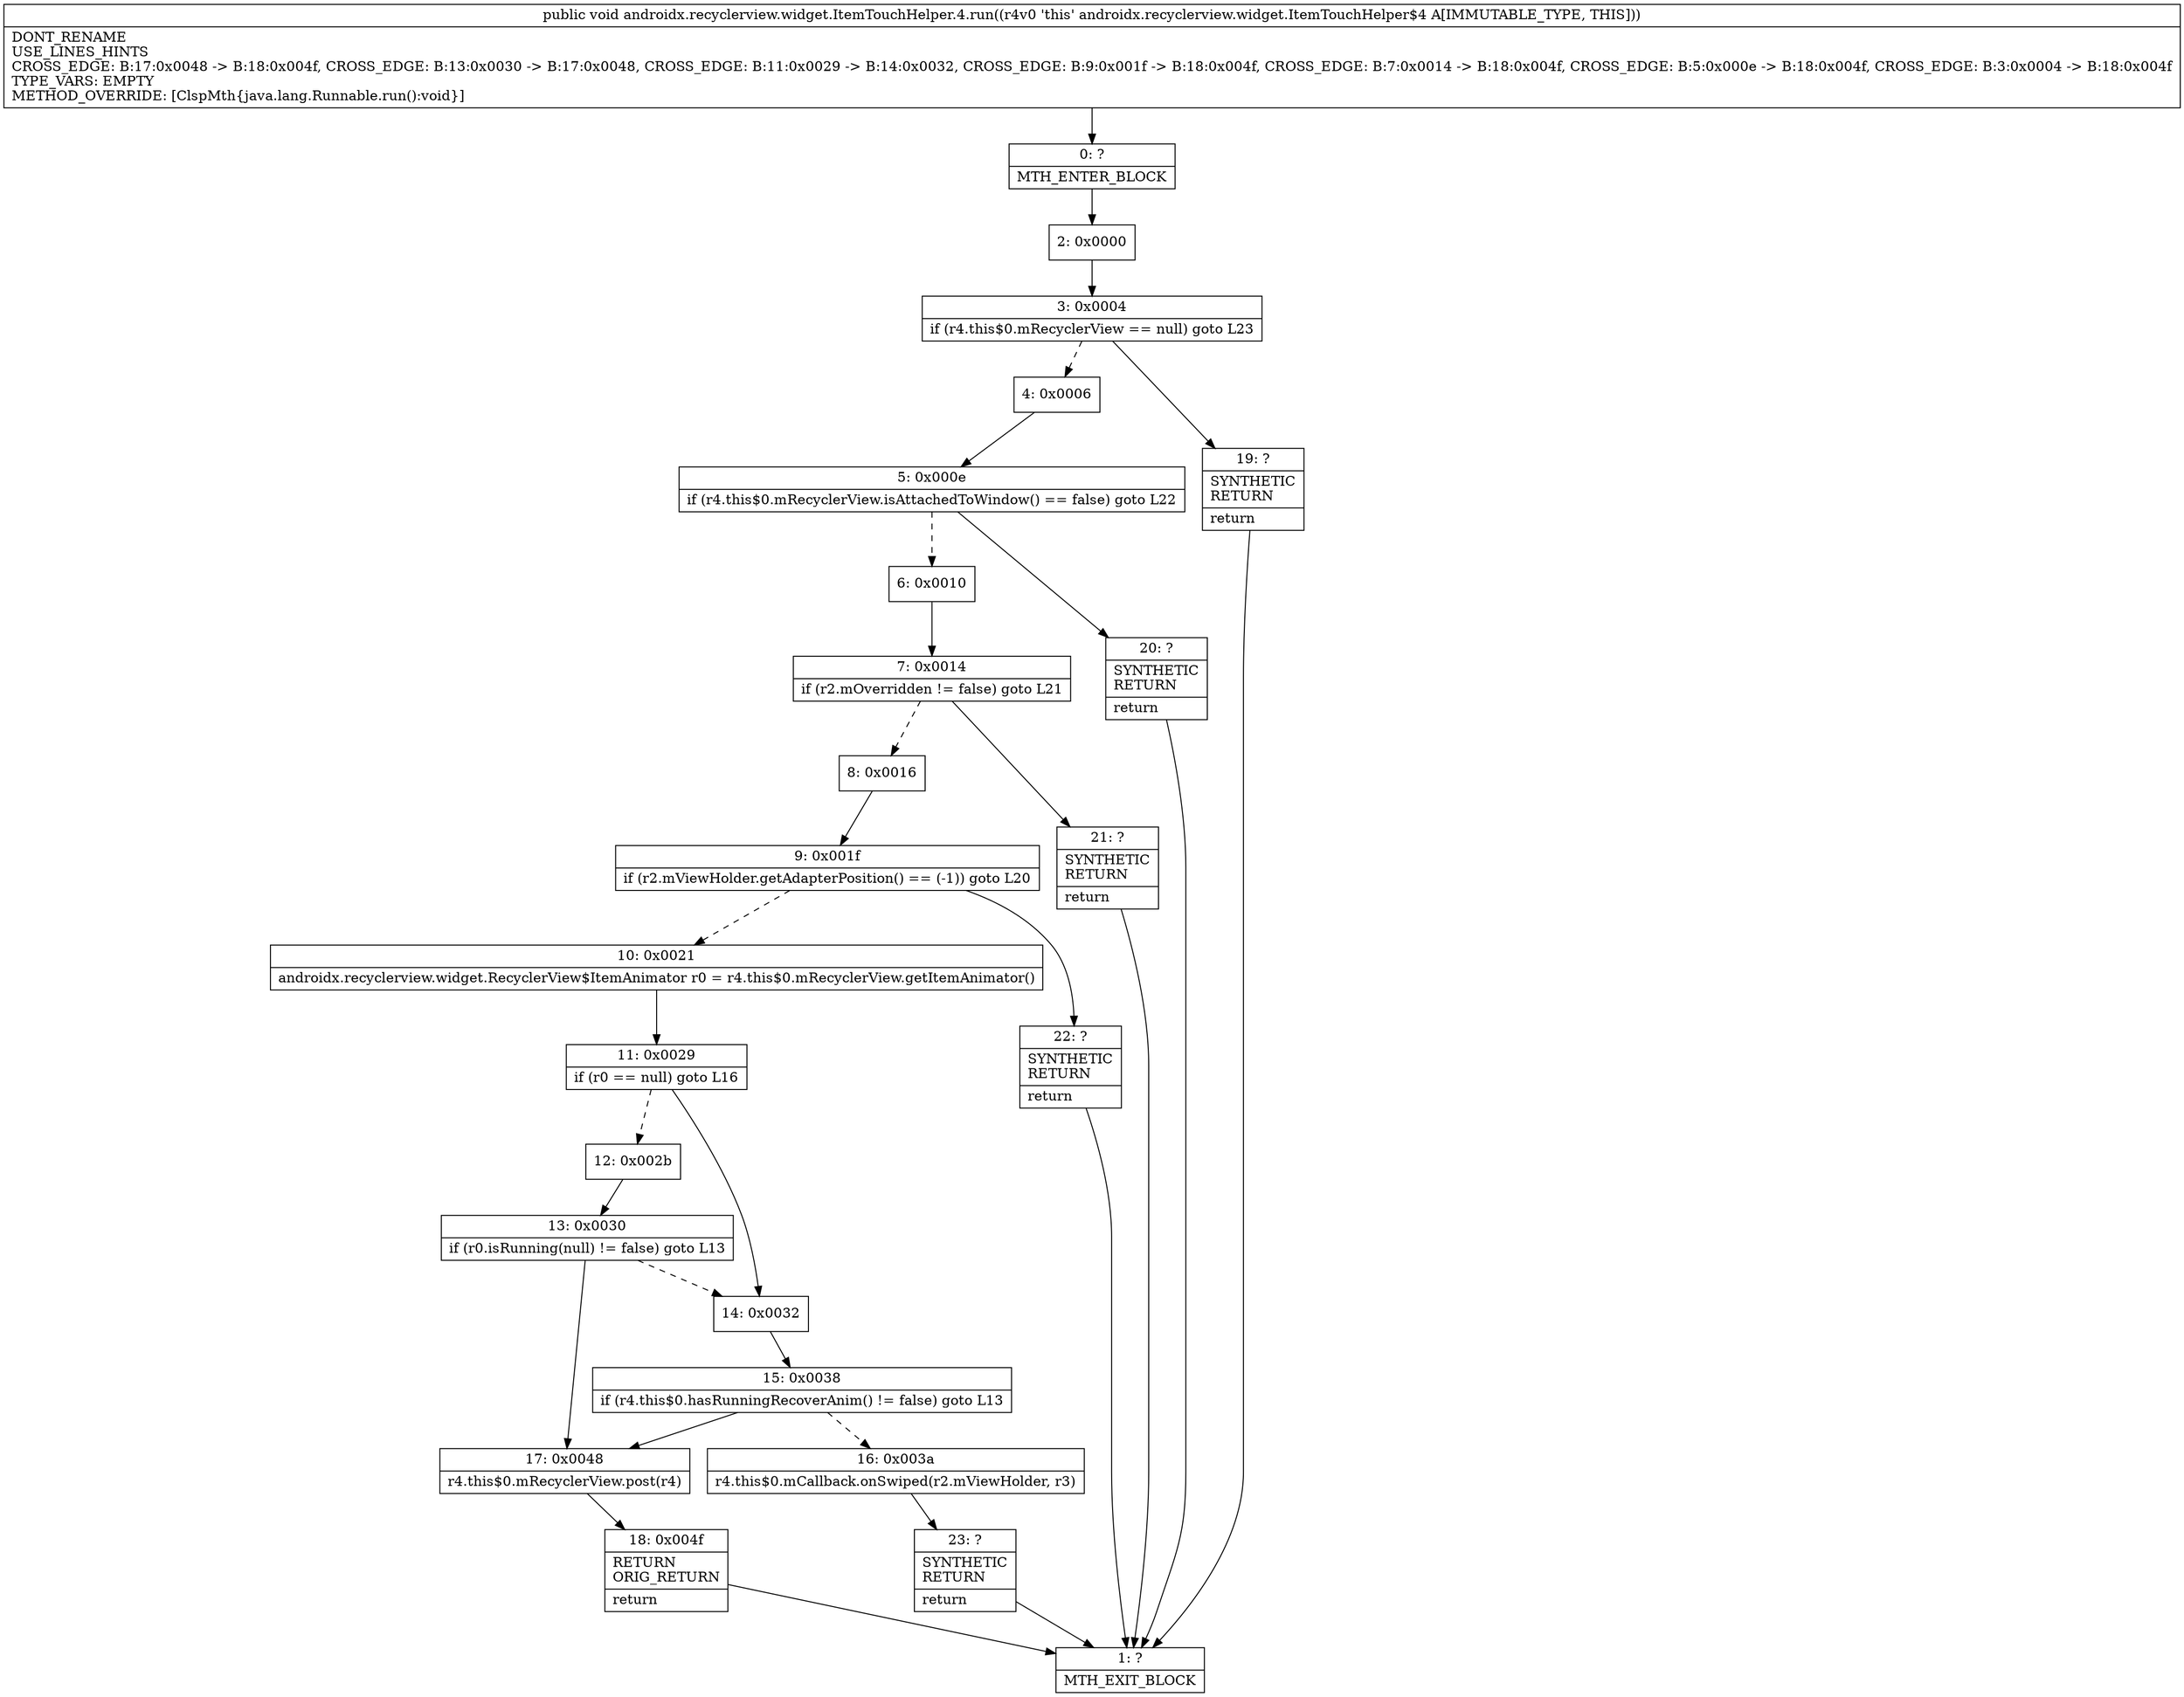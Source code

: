 digraph "CFG forandroidx.recyclerview.widget.ItemTouchHelper.4.run()V" {
Node_0 [shape=record,label="{0\:\ ?|MTH_ENTER_BLOCK\l}"];
Node_2 [shape=record,label="{2\:\ 0x0000}"];
Node_3 [shape=record,label="{3\:\ 0x0004|if (r4.this$0.mRecyclerView == null) goto L23\l}"];
Node_4 [shape=record,label="{4\:\ 0x0006}"];
Node_5 [shape=record,label="{5\:\ 0x000e|if (r4.this$0.mRecyclerView.isAttachedToWindow() == false) goto L22\l}"];
Node_6 [shape=record,label="{6\:\ 0x0010}"];
Node_7 [shape=record,label="{7\:\ 0x0014|if (r2.mOverridden != false) goto L21\l}"];
Node_8 [shape=record,label="{8\:\ 0x0016}"];
Node_9 [shape=record,label="{9\:\ 0x001f|if (r2.mViewHolder.getAdapterPosition() == (\-1)) goto L20\l}"];
Node_10 [shape=record,label="{10\:\ 0x0021|androidx.recyclerview.widget.RecyclerView$ItemAnimator r0 = r4.this$0.mRecyclerView.getItemAnimator()\l}"];
Node_11 [shape=record,label="{11\:\ 0x0029|if (r0 == null) goto L16\l}"];
Node_12 [shape=record,label="{12\:\ 0x002b}"];
Node_13 [shape=record,label="{13\:\ 0x0030|if (r0.isRunning(null) != false) goto L13\l}"];
Node_17 [shape=record,label="{17\:\ 0x0048|r4.this$0.mRecyclerView.post(r4)\l}"];
Node_18 [shape=record,label="{18\:\ 0x004f|RETURN\lORIG_RETURN\l|return\l}"];
Node_1 [shape=record,label="{1\:\ ?|MTH_EXIT_BLOCK\l}"];
Node_14 [shape=record,label="{14\:\ 0x0032}"];
Node_15 [shape=record,label="{15\:\ 0x0038|if (r4.this$0.hasRunningRecoverAnim() != false) goto L13\l}"];
Node_16 [shape=record,label="{16\:\ 0x003a|r4.this$0.mCallback.onSwiped(r2.mViewHolder, r3)\l}"];
Node_23 [shape=record,label="{23\:\ ?|SYNTHETIC\lRETURN\l|return\l}"];
Node_22 [shape=record,label="{22\:\ ?|SYNTHETIC\lRETURN\l|return\l}"];
Node_21 [shape=record,label="{21\:\ ?|SYNTHETIC\lRETURN\l|return\l}"];
Node_20 [shape=record,label="{20\:\ ?|SYNTHETIC\lRETURN\l|return\l}"];
Node_19 [shape=record,label="{19\:\ ?|SYNTHETIC\lRETURN\l|return\l}"];
MethodNode[shape=record,label="{public void androidx.recyclerview.widget.ItemTouchHelper.4.run((r4v0 'this' androidx.recyclerview.widget.ItemTouchHelper$4 A[IMMUTABLE_TYPE, THIS]))  | DONT_RENAME\lUSE_LINES_HINTS\lCROSS_EDGE: B:17:0x0048 \-\> B:18:0x004f, CROSS_EDGE: B:13:0x0030 \-\> B:17:0x0048, CROSS_EDGE: B:11:0x0029 \-\> B:14:0x0032, CROSS_EDGE: B:9:0x001f \-\> B:18:0x004f, CROSS_EDGE: B:7:0x0014 \-\> B:18:0x004f, CROSS_EDGE: B:5:0x000e \-\> B:18:0x004f, CROSS_EDGE: B:3:0x0004 \-\> B:18:0x004f\lTYPE_VARS: EMPTY\lMETHOD_OVERRIDE: [ClspMth\{java.lang.Runnable.run():void\}]\l}"];
MethodNode -> Node_0;Node_0 -> Node_2;
Node_2 -> Node_3;
Node_3 -> Node_4[style=dashed];
Node_3 -> Node_19;
Node_4 -> Node_5;
Node_5 -> Node_6[style=dashed];
Node_5 -> Node_20;
Node_6 -> Node_7;
Node_7 -> Node_8[style=dashed];
Node_7 -> Node_21;
Node_8 -> Node_9;
Node_9 -> Node_10[style=dashed];
Node_9 -> Node_22;
Node_10 -> Node_11;
Node_11 -> Node_12[style=dashed];
Node_11 -> Node_14;
Node_12 -> Node_13;
Node_13 -> Node_14[style=dashed];
Node_13 -> Node_17;
Node_17 -> Node_18;
Node_18 -> Node_1;
Node_14 -> Node_15;
Node_15 -> Node_16[style=dashed];
Node_15 -> Node_17;
Node_16 -> Node_23;
Node_23 -> Node_1;
Node_22 -> Node_1;
Node_21 -> Node_1;
Node_20 -> Node_1;
Node_19 -> Node_1;
}

